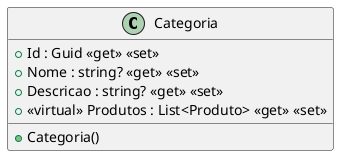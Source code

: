 @startuml
class Categoria {
    + Categoria()
    + Id : Guid <<get>> <<set>>
    + Nome : string? <<get>> <<set>>
    + Descricao : string? <<get>> <<set>>
    + <<virtual>> Produtos : List<Produto> <<get>> <<set>>
}
@enduml
